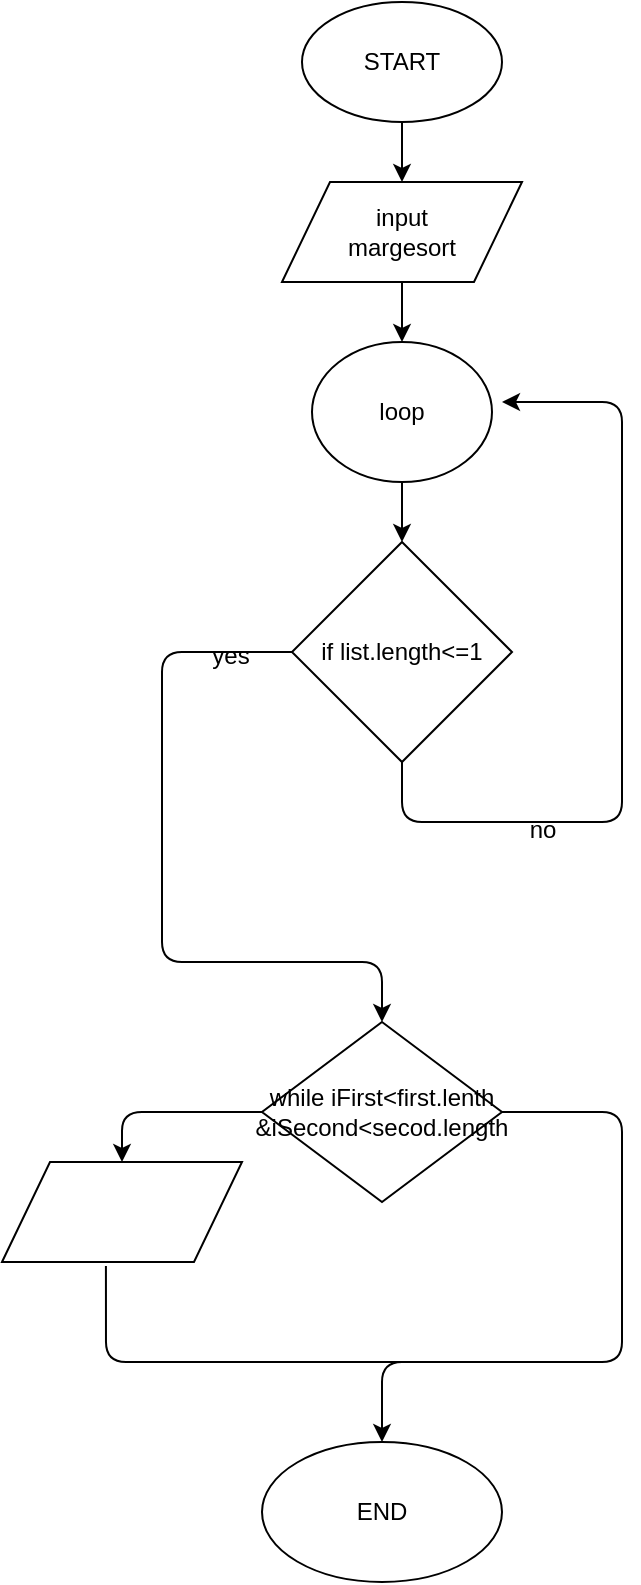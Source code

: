 <mxfile version="13.0.3" type="device"><diagram id="f_lrw9mzQtVskBPv0e_U" name="Halaman-1"><mxGraphModel dx="852" dy="494" grid="1" gridSize="10" guides="1" tooltips="1" connect="1" arrows="1" fold="1" page="1" pageScale="1" pageWidth="850" pageHeight="1100" math="0" shadow="0"><root><mxCell id="0"/><mxCell id="1" parent="0"/><mxCell id="4hVHMhBDL9QB03m8kTZ1-4" value="" style="edgeStyle=orthogonalEdgeStyle;rounded=0;orthogonalLoop=1;jettySize=auto;html=1;" edge="1" parent="1" source="4hVHMhBDL9QB03m8kTZ1-1"><mxGeometry relative="1" as="geometry"><mxPoint x="450" y="130" as="targetPoint"/></mxGeometry></mxCell><mxCell id="4hVHMhBDL9QB03m8kTZ1-1" value="START" style="ellipse;whiteSpace=wrap;html=1;" vertex="1" parent="1"><mxGeometry x="400" y="40" width="100" height="60" as="geometry"/></mxCell><mxCell id="4hVHMhBDL9QB03m8kTZ1-7" value="" style="edgeStyle=orthogonalEdgeStyle;rounded=0;orthogonalLoop=1;jettySize=auto;html=1;" edge="1" parent="1" source="4hVHMhBDL9QB03m8kTZ1-5"><mxGeometry relative="1" as="geometry"><mxPoint x="450" y="210" as="targetPoint"/><Array as="points"><mxPoint x="450" y="210"/><mxPoint x="450" y="210"/></Array></mxGeometry></mxCell><mxCell id="4hVHMhBDL9QB03m8kTZ1-5" value="input&lt;br&gt;margesort" style="shape=parallelogram;perimeter=parallelogramPerimeter;whiteSpace=wrap;html=1;" vertex="1" parent="1"><mxGeometry x="390" y="130" width="120" height="50" as="geometry"/></mxCell><mxCell id="4hVHMhBDL9QB03m8kTZ1-10" value="" style="edgeStyle=orthogonalEdgeStyle;rounded=0;orthogonalLoop=1;jettySize=auto;html=1;" edge="1" parent="1" source="4hVHMhBDL9QB03m8kTZ1-8"><mxGeometry relative="1" as="geometry"><mxPoint x="450" y="310" as="targetPoint"/></mxGeometry></mxCell><mxCell id="4hVHMhBDL9QB03m8kTZ1-8" value="loop" style="ellipse;whiteSpace=wrap;html=1;" vertex="1" parent="1"><mxGeometry x="405" y="210" width="90" height="70" as="geometry"/></mxCell><mxCell id="4hVHMhBDL9QB03m8kTZ1-11" value="if list.length&amp;lt;=1" style="rhombus;whiteSpace=wrap;html=1;" vertex="1" parent="1"><mxGeometry x="395" y="310" width="110" height="110" as="geometry"/></mxCell><mxCell id="4hVHMhBDL9QB03m8kTZ1-12" value="" style="endArrow=classic;html=1;exitX=0.5;exitY=1;exitDx=0;exitDy=0;" edge="1" parent="1" source="4hVHMhBDL9QB03m8kTZ1-11"><mxGeometry width="50" height="50" relative="1" as="geometry"><mxPoint x="510" y="430" as="sourcePoint"/><mxPoint x="500" y="240" as="targetPoint"/><Array as="points"><mxPoint x="450" y="450"/><mxPoint x="560" y="450"/><mxPoint x="560" y="240"/></Array></mxGeometry></mxCell><mxCell id="4hVHMhBDL9QB03m8kTZ1-13" value="" style="endArrow=classic;html=1;exitX=0;exitY=0.5;exitDx=0;exitDy=0;" edge="1" parent="1" source="4hVHMhBDL9QB03m8kTZ1-11" target="4hVHMhBDL9QB03m8kTZ1-14"><mxGeometry width="50" height="50" relative="1" as="geometry"><mxPoint x="400" y="510" as="sourcePoint"/><mxPoint x="440" y="560" as="targetPoint"/><Array as="points"><mxPoint x="330" y="365"/><mxPoint x="330" y="520"/><mxPoint x="440" y="520"/></Array></mxGeometry></mxCell><mxCell id="4hVHMhBDL9QB03m8kTZ1-14" value="while iFirst&amp;lt;first.lenth&lt;br&gt;&amp;amp;iSecond&amp;lt;secod.length" style="rhombus;whiteSpace=wrap;html=1;" vertex="1" parent="1"><mxGeometry x="380" y="550" width="120" height="90" as="geometry"/></mxCell><mxCell id="4hVHMhBDL9QB03m8kTZ1-15" value="" style="endArrow=classic;html=1;exitX=1;exitY=0.5;exitDx=0;exitDy=0;" edge="1" parent="1" source="4hVHMhBDL9QB03m8kTZ1-14"><mxGeometry width="50" height="50" relative="1" as="geometry"><mxPoint x="500" y="650" as="sourcePoint"/><mxPoint x="440" y="760" as="targetPoint"/><Array as="points"><mxPoint x="560" y="595"/><mxPoint x="560" y="720"/><mxPoint x="440" y="720"/></Array></mxGeometry></mxCell><mxCell id="4hVHMhBDL9QB03m8kTZ1-16" value="" style="endArrow=classic;html=1;exitX=0;exitY=0.5;exitDx=0;exitDy=0;" edge="1" parent="1" source="4hVHMhBDL9QB03m8kTZ1-14" target="4hVHMhBDL9QB03m8kTZ1-17"><mxGeometry width="50" height="50" relative="1" as="geometry"><mxPoint x="250" y="700" as="sourcePoint"/><mxPoint x="310" y="640" as="targetPoint"/><Array as="points"><mxPoint x="310" y="595"/></Array></mxGeometry></mxCell><mxCell id="4hVHMhBDL9QB03m8kTZ1-17" value="" style="shape=parallelogram;perimeter=parallelogramPerimeter;whiteSpace=wrap;html=1;" vertex="1" parent="1"><mxGeometry x="250" y="620" width="120" height="50" as="geometry"/></mxCell><mxCell id="4hVHMhBDL9QB03m8kTZ1-18" value="" style="endArrow=none;html=1;entryX=0.433;entryY=1.04;entryDx=0;entryDy=0;entryPerimeter=0;" edge="1" parent="1" target="4hVHMhBDL9QB03m8kTZ1-17"><mxGeometry width="50" height="50" relative="1" as="geometry"><mxPoint x="450" y="720" as="sourcePoint"/><mxPoint x="300" y="680" as="targetPoint"/><Array as="points"><mxPoint x="302" y="720"/></Array></mxGeometry></mxCell><mxCell id="4hVHMhBDL9QB03m8kTZ1-19" value="END" style="ellipse;whiteSpace=wrap;html=1;" vertex="1" parent="1"><mxGeometry x="380" y="760" width="120" height="70" as="geometry"/></mxCell><mxCell id="4hVHMhBDL9QB03m8kTZ1-20" value="no" style="text;html=1;align=center;verticalAlign=middle;resizable=0;points=[];autosize=1;" vertex="1" parent="1"><mxGeometry x="505" y="444" width="30" height="20" as="geometry"/></mxCell><mxCell id="4hVHMhBDL9QB03m8kTZ1-21" value="yes" style="text;html=1;align=center;verticalAlign=middle;resizable=0;points=[];autosize=1;" vertex="1" parent="1"><mxGeometry x="349" y="357" width="30" height="20" as="geometry"/></mxCell></root></mxGraphModel></diagram></mxfile>